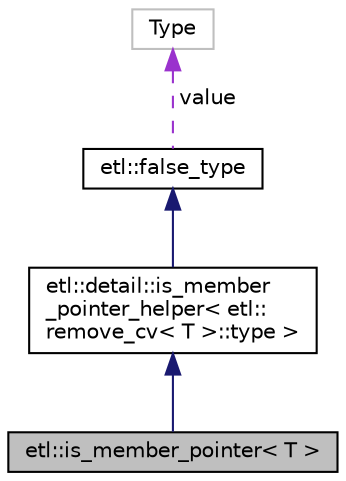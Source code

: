 digraph "etl::is_member_pointer&lt; T &gt;"
{
  edge [fontname="Helvetica",fontsize="10",labelfontname="Helvetica",labelfontsize="10"];
  node [fontname="Helvetica",fontsize="10",shape=record];
  Node3 [label="etl::is_member_pointer\< T \>",height=0.2,width=0.4,color="black", fillcolor="grey75", style="filled", fontcolor="black"];
  Node4 -> Node3 [dir="back",color="midnightblue",fontsize="10",style="solid",fontname="Helvetica"];
  Node4 [label="etl::detail::is_member\l_pointer_helper\< etl::\lremove_cv\< T \>::type \>",height=0.2,width=0.4,color="black", fillcolor="white", style="filled",URL="$structetl_1_1detail_1_1is__member__pointer__helper.html"];
  Node5 -> Node4 [dir="back",color="midnightblue",fontsize="10",style="solid",fontname="Helvetica"];
  Node5 [label="etl::false_type",height=0.2,width=0.4,color="black", fillcolor="white", style="filled",URL="$structetl_1_1integral__constant.html"];
  Node6 -> Node5 [dir="back",color="darkorchid3",fontsize="10",style="dashed",label=" value" ,fontname="Helvetica"];
  Node6 [label="Type",height=0.2,width=0.4,color="grey75", fillcolor="white", style="filled"];
}
